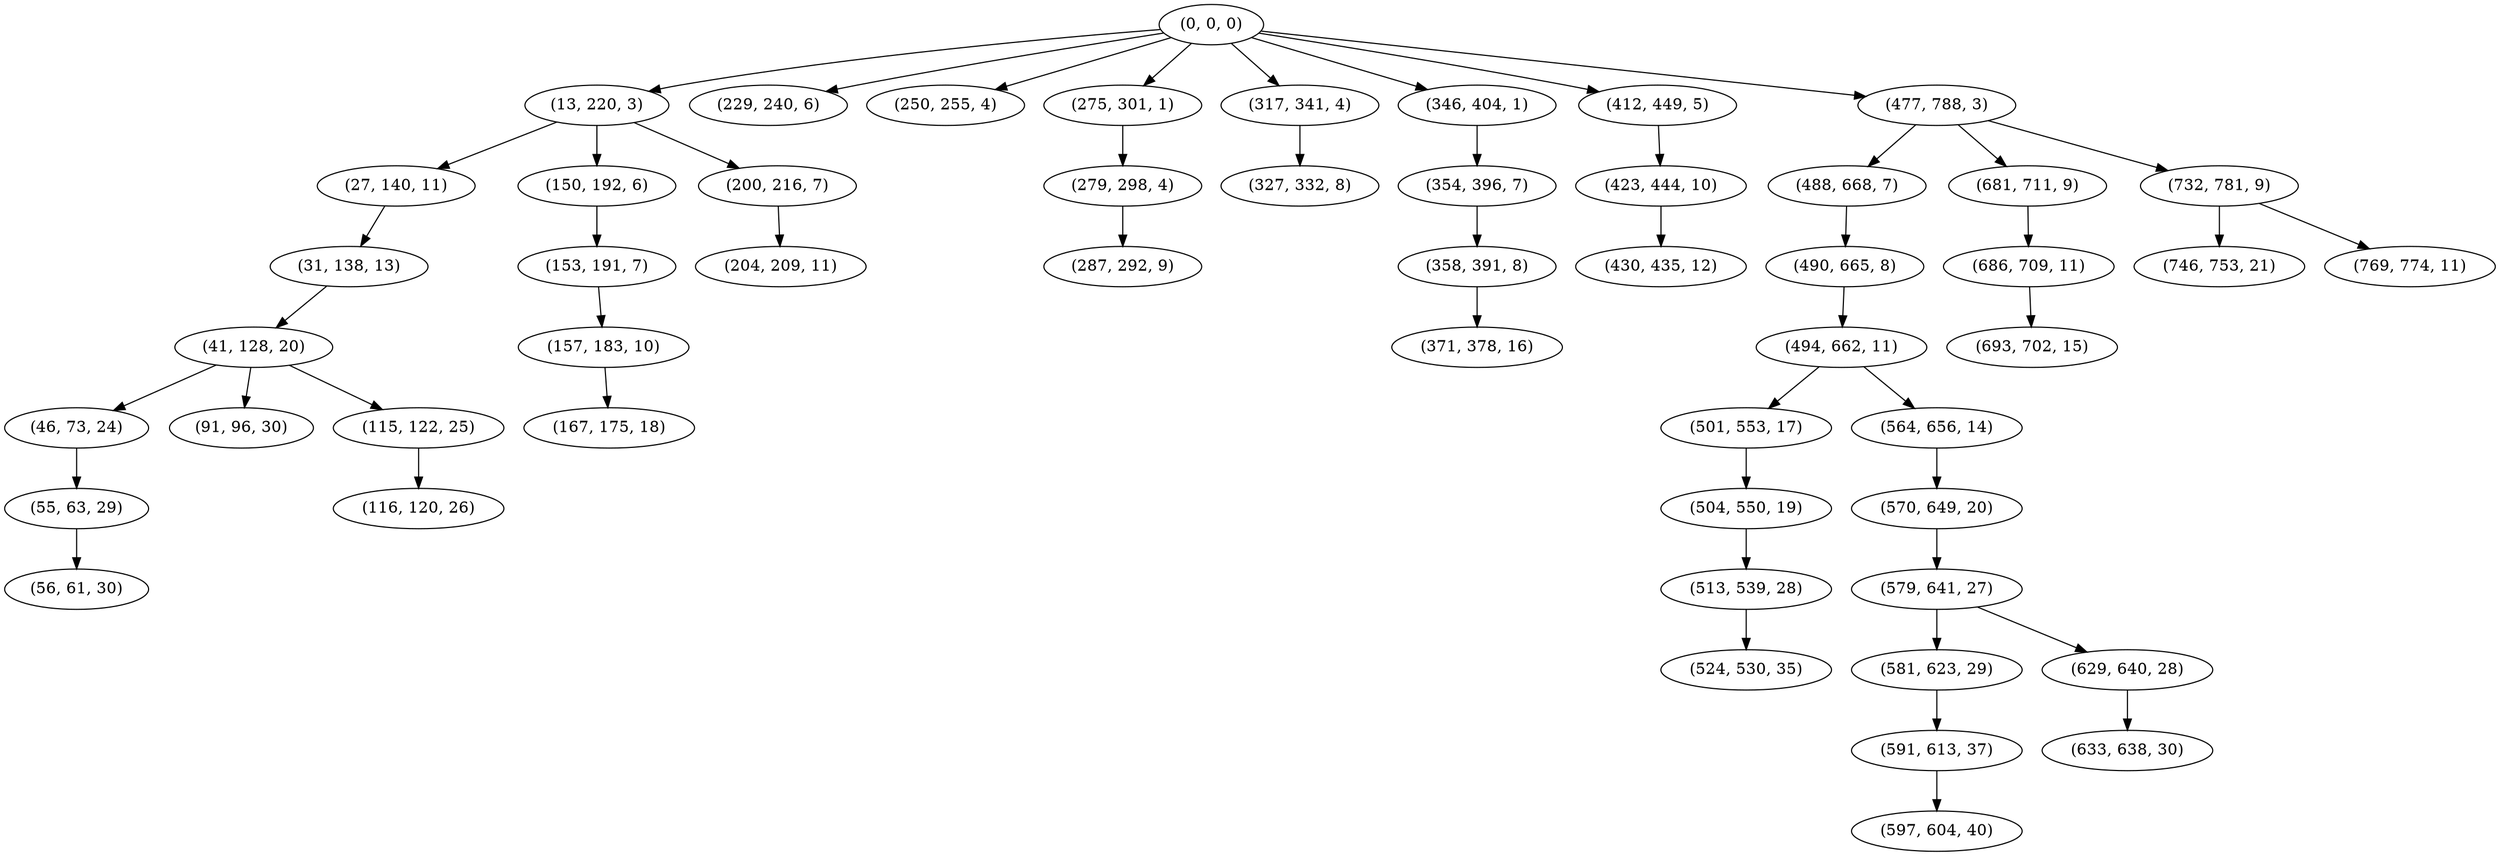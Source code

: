 digraph tree {
    "(0, 0, 0)";
    "(13, 220, 3)";
    "(27, 140, 11)";
    "(31, 138, 13)";
    "(41, 128, 20)";
    "(46, 73, 24)";
    "(55, 63, 29)";
    "(56, 61, 30)";
    "(91, 96, 30)";
    "(115, 122, 25)";
    "(116, 120, 26)";
    "(150, 192, 6)";
    "(153, 191, 7)";
    "(157, 183, 10)";
    "(167, 175, 18)";
    "(200, 216, 7)";
    "(204, 209, 11)";
    "(229, 240, 6)";
    "(250, 255, 4)";
    "(275, 301, 1)";
    "(279, 298, 4)";
    "(287, 292, 9)";
    "(317, 341, 4)";
    "(327, 332, 8)";
    "(346, 404, 1)";
    "(354, 396, 7)";
    "(358, 391, 8)";
    "(371, 378, 16)";
    "(412, 449, 5)";
    "(423, 444, 10)";
    "(430, 435, 12)";
    "(477, 788, 3)";
    "(488, 668, 7)";
    "(490, 665, 8)";
    "(494, 662, 11)";
    "(501, 553, 17)";
    "(504, 550, 19)";
    "(513, 539, 28)";
    "(524, 530, 35)";
    "(564, 656, 14)";
    "(570, 649, 20)";
    "(579, 641, 27)";
    "(581, 623, 29)";
    "(591, 613, 37)";
    "(597, 604, 40)";
    "(629, 640, 28)";
    "(633, 638, 30)";
    "(681, 711, 9)";
    "(686, 709, 11)";
    "(693, 702, 15)";
    "(732, 781, 9)";
    "(746, 753, 21)";
    "(769, 774, 11)";
    "(0, 0, 0)" -> "(13, 220, 3)";
    "(0, 0, 0)" -> "(229, 240, 6)";
    "(0, 0, 0)" -> "(250, 255, 4)";
    "(0, 0, 0)" -> "(275, 301, 1)";
    "(0, 0, 0)" -> "(317, 341, 4)";
    "(0, 0, 0)" -> "(346, 404, 1)";
    "(0, 0, 0)" -> "(412, 449, 5)";
    "(0, 0, 0)" -> "(477, 788, 3)";
    "(13, 220, 3)" -> "(27, 140, 11)";
    "(13, 220, 3)" -> "(150, 192, 6)";
    "(13, 220, 3)" -> "(200, 216, 7)";
    "(27, 140, 11)" -> "(31, 138, 13)";
    "(31, 138, 13)" -> "(41, 128, 20)";
    "(41, 128, 20)" -> "(46, 73, 24)";
    "(41, 128, 20)" -> "(91, 96, 30)";
    "(41, 128, 20)" -> "(115, 122, 25)";
    "(46, 73, 24)" -> "(55, 63, 29)";
    "(55, 63, 29)" -> "(56, 61, 30)";
    "(115, 122, 25)" -> "(116, 120, 26)";
    "(150, 192, 6)" -> "(153, 191, 7)";
    "(153, 191, 7)" -> "(157, 183, 10)";
    "(157, 183, 10)" -> "(167, 175, 18)";
    "(200, 216, 7)" -> "(204, 209, 11)";
    "(275, 301, 1)" -> "(279, 298, 4)";
    "(279, 298, 4)" -> "(287, 292, 9)";
    "(317, 341, 4)" -> "(327, 332, 8)";
    "(346, 404, 1)" -> "(354, 396, 7)";
    "(354, 396, 7)" -> "(358, 391, 8)";
    "(358, 391, 8)" -> "(371, 378, 16)";
    "(412, 449, 5)" -> "(423, 444, 10)";
    "(423, 444, 10)" -> "(430, 435, 12)";
    "(477, 788, 3)" -> "(488, 668, 7)";
    "(477, 788, 3)" -> "(681, 711, 9)";
    "(477, 788, 3)" -> "(732, 781, 9)";
    "(488, 668, 7)" -> "(490, 665, 8)";
    "(490, 665, 8)" -> "(494, 662, 11)";
    "(494, 662, 11)" -> "(501, 553, 17)";
    "(494, 662, 11)" -> "(564, 656, 14)";
    "(501, 553, 17)" -> "(504, 550, 19)";
    "(504, 550, 19)" -> "(513, 539, 28)";
    "(513, 539, 28)" -> "(524, 530, 35)";
    "(564, 656, 14)" -> "(570, 649, 20)";
    "(570, 649, 20)" -> "(579, 641, 27)";
    "(579, 641, 27)" -> "(581, 623, 29)";
    "(579, 641, 27)" -> "(629, 640, 28)";
    "(581, 623, 29)" -> "(591, 613, 37)";
    "(591, 613, 37)" -> "(597, 604, 40)";
    "(629, 640, 28)" -> "(633, 638, 30)";
    "(681, 711, 9)" -> "(686, 709, 11)";
    "(686, 709, 11)" -> "(693, 702, 15)";
    "(732, 781, 9)" -> "(746, 753, 21)";
    "(732, 781, 9)" -> "(769, 774, 11)";
}
